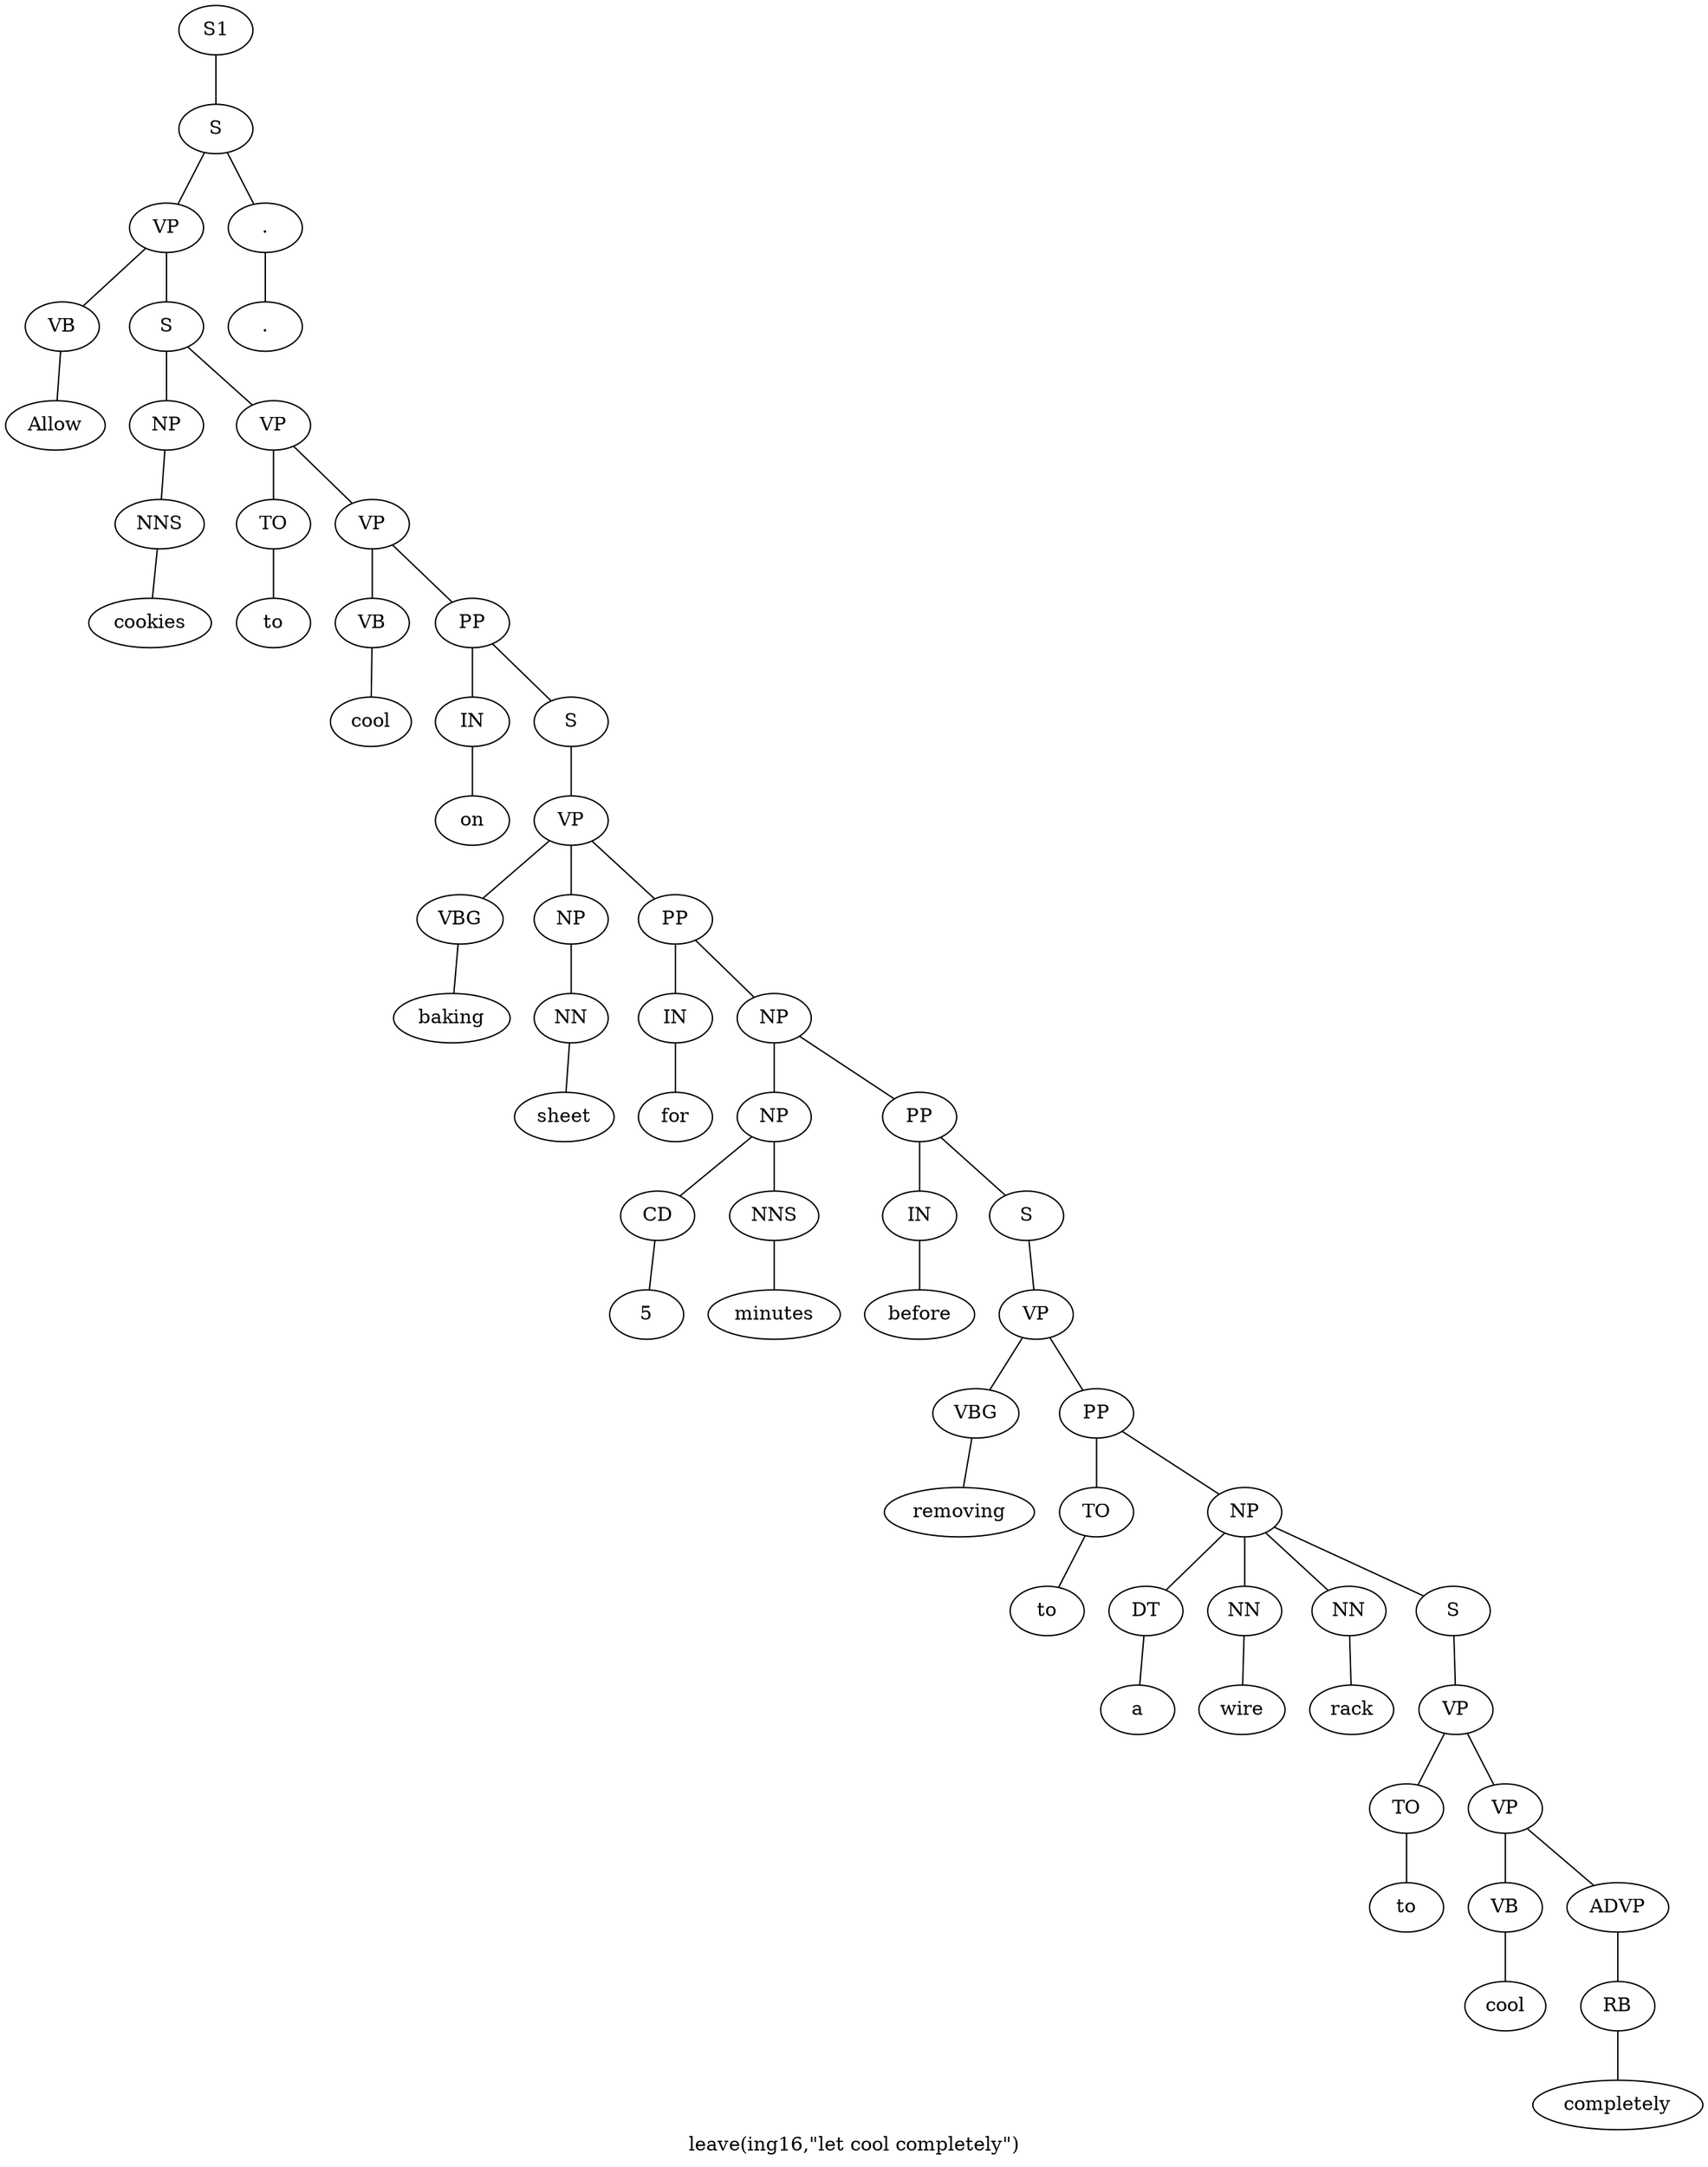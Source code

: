 graph SyntaxGraph {
	label = "leave(ing16,\"let cool completely\")";
	Node0 [label="S1"];
	Node1 [label="S"];
	Node2 [label="VP"];
	Node3 [label="VB"];
	Node4 [label="Allow"];
	Node5 [label="S"];
	Node6 [label="NP"];
	Node7 [label="NNS"];
	Node8 [label="cookies"];
	Node9 [label="VP"];
	Node10 [label="TO"];
	Node11 [label="to"];
	Node12 [label="VP"];
	Node13 [label="VB"];
	Node14 [label="cool"];
	Node15 [label="PP"];
	Node16 [label="IN"];
	Node17 [label="on"];
	Node18 [label="S"];
	Node19 [label="VP"];
	Node20 [label="VBG"];
	Node21 [label="baking"];
	Node22 [label="NP"];
	Node23 [label="NN"];
	Node24 [label="sheet"];
	Node25 [label="PP"];
	Node26 [label="IN"];
	Node27 [label="for"];
	Node28 [label="NP"];
	Node29 [label="NP"];
	Node30 [label="CD"];
	Node31 [label="5"];
	Node32 [label="NNS"];
	Node33 [label="minutes"];
	Node34 [label="PP"];
	Node35 [label="IN"];
	Node36 [label="before"];
	Node37 [label="S"];
	Node38 [label="VP"];
	Node39 [label="VBG"];
	Node40 [label="removing"];
	Node41 [label="PP"];
	Node42 [label="TO"];
	Node43 [label="to"];
	Node44 [label="NP"];
	Node45 [label="DT"];
	Node46 [label="a"];
	Node47 [label="NN"];
	Node48 [label="wire"];
	Node49 [label="NN"];
	Node50 [label="rack"];
	Node51 [label="S"];
	Node52 [label="VP"];
	Node53 [label="TO"];
	Node54 [label="to"];
	Node55 [label="VP"];
	Node56 [label="VB"];
	Node57 [label="cool"];
	Node58 [label="ADVP"];
	Node59 [label="RB"];
	Node60 [label="completely"];
	Node61 [label="."];
	Node62 [label="."];

	Node0 -- Node1;
	Node1 -- Node2;
	Node1 -- Node61;
	Node2 -- Node3;
	Node2 -- Node5;
	Node3 -- Node4;
	Node5 -- Node6;
	Node5 -- Node9;
	Node6 -- Node7;
	Node7 -- Node8;
	Node9 -- Node10;
	Node9 -- Node12;
	Node10 -- Node11;
	Node12 -- Node13;
	Node12 -- Node15;
	Node13 -- Node14;
	Node15 -- Node16;
	Node15 -- Node18;
	Node16 -- Node17;
	Node18 -- Node19;
	Node19 -- Node20;
	Node19 -- Node22;
	Node19 -- Node25;
	Node20 -- Node21;
	Node22 -- Node23;
	Node23 -- Node24;
	Node25 -- Node26;
	Node25 -- Node28;
	Node26 -- Node27;
	Node28 -- Node29;
	Node28 -- Node34;
	Node29 -- Node30;
	Node29 -- Node32;
	Node30 -- Node31;
	Node32 -- Node33;
	Node34 -- Node35;
	Node34 -- Node37;
	Node35 -- Node36;
	Node37 -- Node38;
	Node38 -- Node39;
	Node38 -- Node41;
	Node39 -- Node40;
	Node41 -- Node42;
	Node41 -- Node44;
	Node42 -- Node43;
	Node44 -- Node45;
	Node44 -- Node47;
	Node44 -- Node49;
	Node44 -- Node51;
	Node45 -- Node46;
	Node47 -- Node48;
	Node49 -- Node50;
	Node51 -- Node52;
	Node52 -- Node53;
	Node52 -- Node55;
	Node53 -- Node54;
	Node55 -- Node56;
	Node55 -- Node58;
	Node56 -- Node57;
	Node58 -- Node59;
	Node59 -- Node60;
	Node61 -- Node62;
}